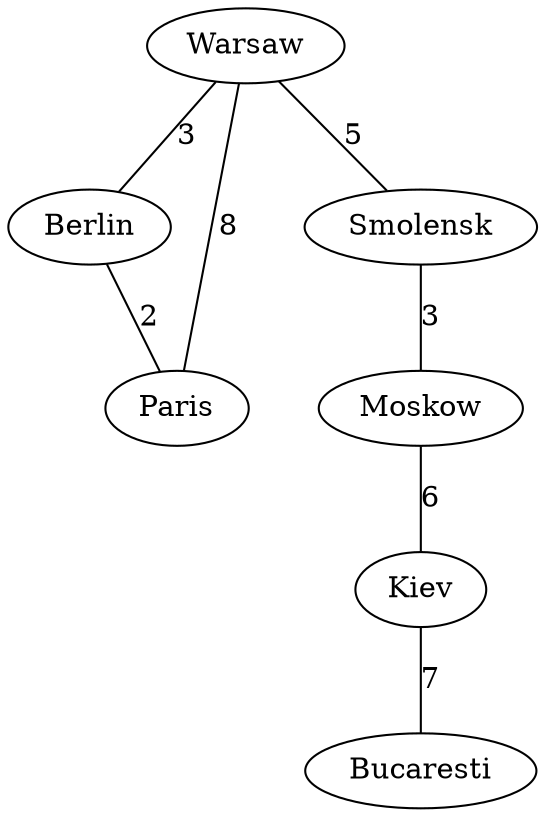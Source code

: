 digraph G {
edge [arrowhead=none]
Warsaw -> Berlin [label="3"]
Warsaw -> Paris [label="8"]
Warsaw -> Smolensk [label="5"]
Berlin -> Paris [label="2"]
Smolensk -> Moskow [label="3"]
Moskow -> Kiev [label="6"]
Kiev -> Bucaresti [label="7"]
}
